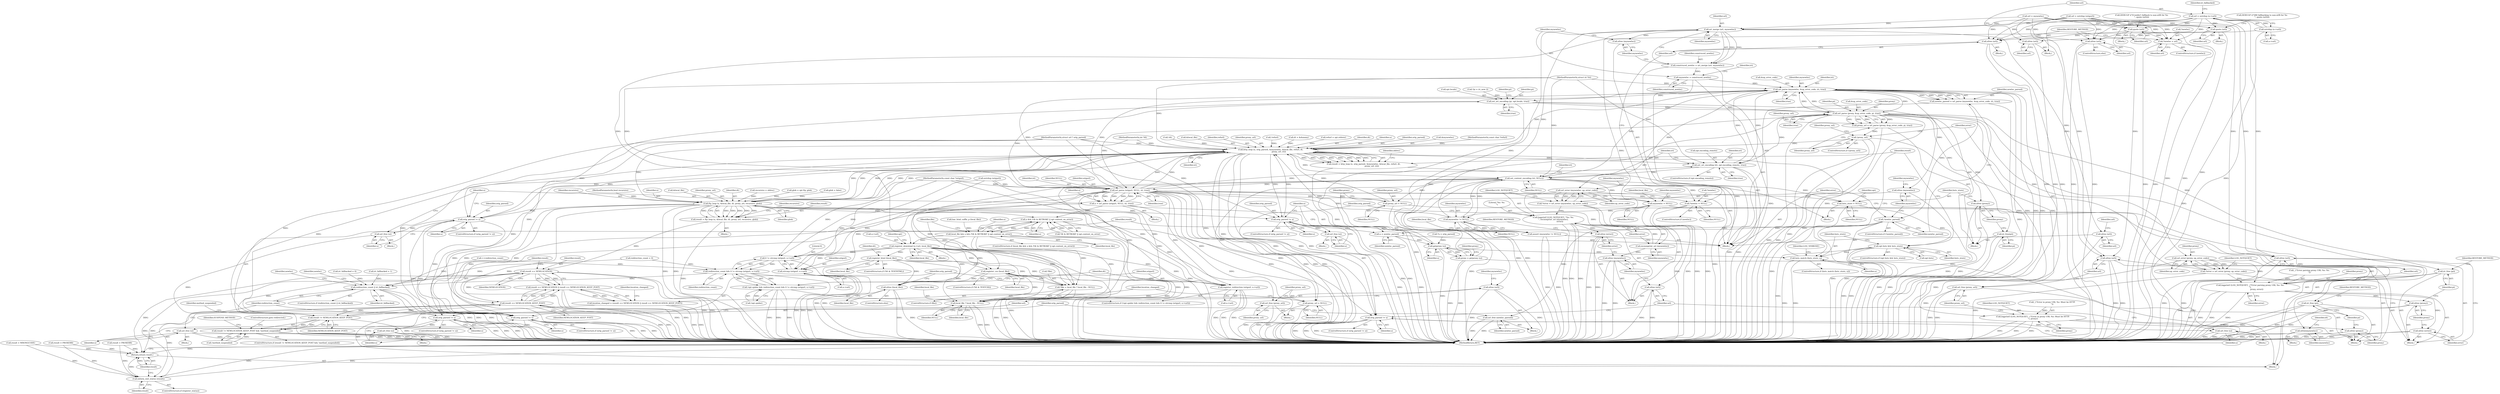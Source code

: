 digraph "1_savannah_e996e322ffd42aaa051602da182d03178d0f13e1_0@API" {
"1000590" [label="(Call,url = xstrdup (u->url))"];
"1000592" [label="(Call,xstrdup (u->url))"];
"1000258" [label="(Call,xfree (url))"];
"1000293" [label="(Call,xfree (url))"];
"1000410" [label="(Call,uri_merge (url, mynewloc))"];
"1000408" [label="(Call,construced_newloc = uri_merge (url, mynewloc))"];
"1000415" [label="(Call,mynewloc = construced_newloc)"];
"1000444" [label="(Call,url_parse (mynewloc, &up_error_code, iri, true))"];
"1000223" [label="(Call,set_uri_encoding (pi, opt.locale, true))"];
"1000236" [label="(Call,url_parse (proxy, &up_error_code, pi, true))"];
"1000234" [label="(Call,proxy_url = url_parse (proxy, &up_error_code, pi, true))"];
"1000243" [label="(Call,!proxy_url)"];
"1000291" [label="(Call,url_free (proxy_url))"];
"1000330" [label="(Call,http_loop (u, orig_parsed, &mynewloc, &local_file, refurl, dt,\n                          proxy_url, iri))"];
"1000328" [label="(Call,result = http_loop (u, orig_parsed, &mynewloc, &local_file, refurl, dt,\n                          proxy_url, iri))"];
"1000361" [label="(Call,ftp_loop (u, &local_file, dt, proxy_url, recursive, glob))"];
"1000359" [label="(Call,result = ftp_loop (u, &local_file, dt, proxy_url, recursive, glob))"];
"1000391" [label="(Call,result == NEWLOCATION)"];
"1000390" [label="(Call,result == NEWLOCATION || result == NEWLOCATION_KEEP_POST)"];
"1000388" [label="(Call,location_changed = (result == NEWLOCATION || result == NEWLOCATION_KEEP_POST))"];
"1000394" [label="(Call,result == NEWLOCATION_KEEP_POST)"];
"1000539" [label="(Call,result != NEWLOCATION_KEEP_POST)"];
"1000538" [label="(Call,result != NEWLOCATION_KEEP_POST && !method_suspended)"];
"1000706" [label="(Call,inform_exit_status (result))"];
"1000708" [label="(Return,return result;)"];
"1000383" [label="(Call,url_free (proxy_url))"];
"1000467" [label="(Call,orig_parsed != u)"];
"1000471" [label="(Call,url_free (u))"];
"1000507" [label="(Call,orig_parsed != u)"];
"1000511" [label="(Call,url_free (u))"];
"1000528" [label="(Call,orig_parsed != u)"];
"1000532" [label="(Call,url_free (u))"];
"1000567" [label="(Call,orig_parsed != u)"];
"1000571" [label="(Call,url_free (u))"];
"1000672" [label="(Call,orig_parsed != u)"];
"1000676" [label="(Call,url_free (u))"];
"1000609" [label="(Call,u && (*dt & RETROKF || opt.content_on_error))"];
"1000607" [label="(Call,local_file && u && (*dt & RETROKF || opt.content_on_error))"];
"1000620" [label="(Call,register_download (u->url, local_file))"];
"1000633" [label="(Call,0 != strcmp (origurl, u->url))"];
"1000631" [label="(Call,redirection_count && 0 != strcmp (origurl, u->url))"];
"1000626" [label="(Call,!opt.spider && redirection_count && 0 != strcmp (origurl, u->url))"];
"1000679" [label="(Call,redirection_count || iri_fallbacked)"];
"1000635" [label="(Call,strcmp (origurl, u->url))"];
"1000640" [label="(Call,register_redirection (origurl, u->url))"];
"1000650" [label="(Call,register_html (local_file))"];
"1000657" [label="(Call,register_css (local_file))"];
"1000661" [label="(Call,*file = local_file ? local_file : NULL)"];
"1000664" [label="(Call,local_file ? local_file : NULL)"];
"1000669" [label="(Call,xfree (local_file))"];
"1000429" [label="(Call,set_uri_encoding (iri, opt.encoding_remote, true))"];
"1000435" [label="(Call,set_content_encoding (iri, NULL))"];
"1000204" [label="(Call,mynewloc = NULL)"];
"1000403" [label="(Call,mynewloc != NULL)"];
"1000402" [label="(Call,assert (mynewloc != NULL))"];
"1000548" [label="(Call,xfree(mynewloc))"];
"1000209" [label="(Call,proxy_url = NULL)"];
"1000311" [label="(Call,hsts_store = NULL)"];
"1000315" [label="(Call,opt.hsts && hsts_store)"];
"1000322" [label="(Call,hsts_match (hsts_store, u))"];
"1000385" [label="(Call,proxy_url = NULL)"];
"1000575" [label="(Call,url_parse (origurl, NULL, iri, true))"];
"1000573" [label="(Call,u = url_parse (origurl, NULL, iri, true))"];
"1000214" [label="(Call,getproxy (u))"];
"1000212" [label="(Call,proxy = getproxy (u))"];
"1000696" [label="(Call,*newloc = NULL)"];
"1000249" [label="(Call,url_error (proxy, up_error_code))"];
"1000247" [label="(Call,*error = url_error (proxy, up_error_code))"];
"1000252" [label="(Call,logprintf (LOG_NOTQUIET, _(\"Error parsing proxy URL %s: %s.\n\"),\n                     proxy, error))"];
"1000260" [label="(Call,xfree (error))"];
"1000262" [label="(Call,xfree (proxy))"];
"1000264" [label="(Call,iri_free (pi))"];
"1000286" [label="(Call,logprintf (LOG_NOTQUIET, _(\"Error in proxy URL %s: Must be HTTP.\n\"), proxy))"];
"1000295" [label="(Call,xfree (proxy))"];
"1000297" [label="(Call,iri_free (pi))"];
"1000304" [label="(Call,iri_free(pi))"];
"1000306" [label="(Call,xfree (proxy))"];
"1000442" [label="(Call,newloc_parsed = url_parse (mynewloc, &up_error_code, iri, true))"];
"1000451" [label="(Call,!newloc_parsed)"];
"1000504" [label="(Call,url_free (newloc_parsed))"];
"1000534" [label="(Call,u = newloc_parsed)"];
"1000457" [label="(Call,url_error (mynewloc, up_error_code))"];
"1000455" [label="(Call,*error = url_error (mynewloc, up_error_code))"];
"1000460" [label="(Call,logprintf (LOG_NOTQUIET, \"%s: %s.\n\", escnonprint_uri (mynewloc),\n                     error))"];
"1000477" [label="(Call,xfree (error))"];
"1000463" [label="(Call,escnonprint_uri (mynewloc))"];
"1000475" [label="(Call,xfree (mynewloc))"];
"1000481" [label="(Call,xfree (mynewloc))"];
"1000413" [label="(Call,xfree (mynewloc))"];
"1000473" [label="(Call,xfree (url))"];
"1000513" [label="(Call,xfree (url))"];
"1000522" [label="(Call,xfree (url))"];
"1000586" [label="(Call,quote (url))"];
"1000588" [label="(Call,xfree (url))"];
"1000604" [label="(Call,quote (url))"];
"1000685" [label="(Call,*newloc = url)"];
"1000690" [label="(Call,xfree (url))"];
"1000700" [label="(Call,xfree (url))"];
"1000465" [label="(Identifier,error)"];
"1000124" [label="(Block,)"];
"1000629" [label="(Identifier,opt)"];
"1000359" [label="(Call,result = ftp_loop (u, &local_file, dt, proxy_url, recursive, glob))"];
"1000443" [label="(Identifier,newloc_parsed)"];
"1000597" [label="(Identifier,iri_fallbacked)"];
"1000367" [label="(Identifier,recursive)"];
"1000458" [label="(Identifier,mynewloc)"];
"1000166" [label="(Call,!dt)"];
"1000386" [label="(Identifier,proxy_url)"];
"1000335" [label="(Call,&local_file)"];
"1000604" [label="(Call,quote (url))"];
"1000442" [label="(Call,newloc_parsed = url_parse (mynewloc, &up_error_code, iri, true))"];
"1000510" [label="(Block,)"];
"1000690" [label="(Call,xfree (url))"];
"1000472" [label="(Identifier,u)"];
"1000548" [label="(Call,xfree(mynewloc))"];
"1000405" [label="(Identifier,NULL)"];
"1000456" [label="(Identifier,error)"];
"1000691" [label="(Identifier,url)"];
"1000470" [label="(Block,)"];
"1000664" [label="(Call,local_file ? local_file : NULL)"];
"1000683" [label="(ControlStructure,if (newloc))"];
"1000339" [label="(Identifier,proxy_url)"];
"1000460" [label="(Call,logprintf (LOG_NOTQUIET, \"%s: %s.\n\", escnonprint_uri (mynewloc),\n                     error))"];
"1000361" [label="(Call,ftp_loop (u, &local_file, dt, proxy_url, recursive, glob))"];
"1000299" [label="(Identifier,RESTORE_METHOD)"];
"1000592" [label="(Call,xstrdup (u->url))"];
"1000253" [label="(Identifier,LOG_NOTQUIET)"];
"1000115" [label="(MethodParameterIn,struct url * orig_parsed)"];
"1000625" [label="(ControlStructure,if (!opt.spider && redirection_count && 0 != strcmp (origurl, u->url)))"];
"1000429" [label="(Call,set_uri_encoding (iri, opt.encoding_remote, true))"];
"1000699" [label="(Identifier,NULL)"];
"1000259" [label="(Identifier,url)"];
"1000577" [label="(Identifier,NULL)"];
"1000387" [label="(Identifier,NULL)"];
"1000306" [label="(Call,xfree (proxy))"];
"1000326" [label="(Identifier,LOG_VERBOSE)"];
"1000242" [label="(ControlStructure,if (!proxy_url))"];
"1000228" [label="(Identifier,true)"];
"1000635" [label="(Call,strcmp (origurl, u->url))"];
"1000412" [label="(Identifier,mynewloc)"];
"1000396" [label="(Identifier,NEWLOCATION_KEEP_POST)"];
"1000549" [label="(Identifier,mynewloc)"];
"1000459" [label="(Identifier,up_error_code)"];
"1000532" [label="(Call,url_free (u))"];
"1000455" [label="(Call,*error = url_error (mynewloc, up_error_code))"];
"1000636" [label="(Identifier,origurl)"];
"1000709" [label="(Identifier,result)"];
"1000627" [label="(Call,!opt.spider)"];
"1000435" [label="(Call,set_content_encoding (iri, NULL))"];
"1000695" [label="(Identifier,newloc)"];
"1000315" [label="(Call,opt.hsts && hsts_store)"];
"1000344" [label="(Identifier,oldrec)"];
"1000266" [label="(Identifier,RESTORE_METHOD)"];
"1000234" [label="(Call,proxy_url = url_parse (proxy, &up_error_code, pi, true))"];
"1000531" [label="(Block,)"];
"1000666" [label="(Identifier,local_file)"];
"1000407" [label="(Identifier,local_file)"];
"1000121" [label="(MethodParameterIn,bool recursive)"];
"1000607" [label="(Call,local_file && u && (*dt & RETROKF || opt.content_on_error))"];
"1000538" [label="(Call,result != NEWLOCATION_KEEP_POST && !method_suspended)"];
"1000293" [label="(Call,xfree (url))"];
"1000467" [label="(Call,orig_parsed != u)"];
"1000394" [label="(Call,result == NEWLOCATION_KEEP_POST)"];
"1000193" [label="(Call,!refurl)"];
"1000471" [label="(Call,url_free (u))"];
"1000414" [label="(Identifier,mynewloc)"];
"1000696" [label="(Call,*newloc = NULL)"];
"1000321" [label="(ControlStructure,if (hsts_match (hsts_store, u)))"];
"1000469" [label="(Identifier,u)"];
"1000218" [label="(Block,)"];
"1000210" [label="(Identifier,proxy_url)"];
"1000648" [label="(Identifier,dt)"];
"1000622" [label="(Identifier,u)"];
"1000686" [label="(Call,*newloc)"];
"1000707" [label="(Identifier,result)"];
"1000311" [label="(Call,hsts_store = NULL)"];
"1000205" [label="(Identifier,mynewloc)"];
"1000236" [label="(Call,url_parse (proxy, &up_error_code, pi, true))"];
"1000674" [label="(Identifier,u)"];
"1000528" [label="(Call,orig_parsed != u)"];
"1000425" [label="(ControlStructure,if (opt.encoding_remote))"];
"1000206" [label="(Identifier,NULL)"];
"1000243" [label="(Call,!proxy_url)"];
"1000702" [label="(Identifier,RESTORE_METHOD)"];
"1000317" [label="(Identifier,opt)"];
"1000462" [label="(Literal,\"%s: %s.\n\")"];
"1000136" [label="(Call,*u = orig_parsed)"];
"1000533" [label="(Identifier,u)"];
"1000224" [label="(Identifier,pi)"];
"1000576" [label="(Identifier,origurl)"];
"1000275" [label="(Identifier,proxy_url)"];
"1000491" [label="(Call,++redirection_count)"];
"1000523" [label="(Identifier,url)"];
"1000651" [label="(Identifier,local_file)"];
"1000420" [label="(Identifier,iri)"];
"1000463" [label="(Call,escnonprint_uri (mynewloc))"];
"1000642" [label="(Call,u->url)"];
"1000484" [label="(Identifier,mynewloc)"];
"1000257" [label="(Identifier,error)"];
"1000567" [label="(Call,orig_parsed != u)"];
"1000250" [label="(Identifier,proxy)"];
"1000129" [label="(Call,iri_fallbacked = 0)"];
"1000704" [label="(ControlStructure,if (register_status))"];
"1000473" [label="(Call,xfree (url))"];
"1000624" [label="(Identifier,local_file)"];
"1000362" [label="(Identifier,u)"];
"1000434" [label="(Identifier,true)"];
"1000404" [label="(Identifier,mynewloc)"];
"1000322" [label="(Call,hsts_match (hsts_store, u))"];
"1000570" [label="(Block,)"];
"1000116" [label="(MethodParameterIn,const char *origurl)"];
"1000258" [label="(Call,xfree (url))"];
"1000330" [label="(Call,http_loop (u, orig_parsed, &mynewloc, &local_file, refurl, dt,\n                          proxy_url, iri))"];
"1000496" [label="(Block,)"];
"1000541" [label="(Identifier,NEWLOCATION_KEEP_POST)"];
"1000542" [label="(Call,!method_suspended)"];
"1000261" [label="(Identifier,error)"];
"1000120" [label="(MethodParameterIn,int *dt)"];
"1000537" [label="(ControlStructure,if (result != NEWLOCATION_KEEP_POST && !method_suspended))"];
"1000415" [label="(Call,mynewloc = construced_newloc)"];
"1000588" [label="(Call,xfree (url))"];
"1000384" [label="(Identifier,proxy_url)"];
"1000235" [label="(Identifier,proxy_url)"];
"1000530" [label="(Identifier,u)"];
"1000543" [label="(Identifier,method_suspended)"];
"1000448" [label="(Identifier,iri)"];
"1000444" [label="(Call,url_parse (mynewloc, &up_error_code, iri, true))"];
"1000634" [label="(Literal,0)"];
"1000451" [label="(Call,!newloc_parsed)"];
"1000655" [label="(Identifier,dt)"];
"1000169" [label="(Call,dt = &dummy)"];
"1000440" [label="(Identifier,iri)"];
"1000254" [label="(Call,_(\"Error parsing proxy URL %s: %s.\n\"))"];
"1000535" [label="(Identifier,u)"];
"1000291" [label="(Call,url_free (proxy_url))"];
"1000641" [label="(Identifier,origurl)"];
"1000195" [label="(Call,refurl = opt.referer)"];
"1000383" [label="(Call,url_free (proxy_url))"];
"1000569" [label="(Identifier,u)"];
"1000211" [label="(Identifier,NULL)"];
"1000587" [label="(Identifier,url)"];
"1000468" [label="(Identifier,orig_parsed)"];
"1000363" [label="(Call,&local_file)"];
"1000658" [label="(Identifier,local_file)"];
"1000146" [label="(Call,redirection_count = 0)"];
"1000516" [label="(Identifier,mynewloc)"];
"1000667" [label="(Identifier,NULL)"];
"1000223" [label="(Call,set_uri_encoding (pi, opt.locale, true))"];
"1000665" [label="(Identifier,local_file)"];
"1000591" [label="(Identifier,url)"];
"1000512" [label="(Identifier,u)"];
"1000338" [label="(Identifier,dt)"];
"1000464" [label="(Identifier,mynewloc)"];
"1000575" [label="(Call,url_parse (origurl, NULL, iri, true))"];
"1000477" [label="(Call,xfree (error))"];
"1000589" [label="(Identifier,url)"];
"1000584" [label="(Block,)"];
"1000389" [label="(Identifier,location_changed)"];
"1000608" [label="(Identifier,local_file)"];
"1000581" [label="(Identifier,u)"];
"1000390" [label="(Call,result == NEWLOCATION || result == NEWLOCATION_KEEP_POST)"];
"1000296" [label="(Identifier,proxy)"];
"1000508" [label="(Identifier,orig_parsed)"];
"1000251" [label="(Identifier,up_error_code)"];
"1000256" [label="(Identifier,proxy)"];
"1000408" [label="(Call,construced_newloc = uri_merge (url, mynewloc))"];
"1000178" [label="(Call,xstrdup (origurl))"];
"1000402" [label="(Call,assert (mynewloc != NULL))"];
"1000566" [label="(ControlStructure,if (orig_parsed != u))"];
"1000249" [label="(Call,url_error (proxy, up_error_code))"];
"1000466" [label="(ControlStructure,if (orig_parsed != u))"];
"1000413" [label="(Call,xfree (mynewloc))"];
"1000215" [label="(Identifier,u)"];
"1000331" [label="(Identifier,u)"];
"1000340" [label="(Identifier,iri)"];
"1000631" [label="(Call,redirection_count && 0 != strcmp (origurl, u->url))"];
"1000504" [label="(Call,url_free (newloc_parsed))"];
"1000398" [label="(Identifier,location_changed)"];
"1000307" [label="(Identifier,proxy)"];
"1000481" [label="(Call,xfree (mynewloc))"];
"1000637" [label="(Call,u->url)"];
"1000697" [label="(Call,*newloc)"];
"1000403" [label="(Call,mynewloc != NULL)"];
"1000527" [label="(ControlStructure,if (orig_parsed != u))"];
"1000241" [label="(Identifier,true)"];
"1000388" [label="(Call,location_changed = (result == NEWLOCATION || result == NEWLOCATION_KEEP_POST))"];
"1000660" [label="(Identifier,file)"];
"1000668" [label="(ControlStructure,else)"];
"1000645" [label="(ControlStructure,if (*dt & TEXTHTML))"];
"1000544" [label="(Identifier,SUSPEND_METHOD)"];
"1000507" [label="(Call,orig_parsed != u)"];
"1000573" [label="(Call,u = url_parse (origurl, NULL, iri, true))"];
"1000536" [label="(Identifier,newloc_parsed)"];
"1000547" [label="(Block,)"];
"1000332" [label="(Identifier,orig_parsed)"];
"1000260" [label="(Call,xfree (error))"];
"1000225" [label="(Call,opt.locale)"];
"1000700" [label="(Call,xfree (url))"];
"1000679" [label="(Call,redirection_count || iri_fallbacked)"];
"1000596" [label="(Call,iri_fallbacked = 1)"];
"1000678" [label="(ControlStructure,if (redirection_count || iri_fallbacked))"];
"1000366" [label="(Identifier,proxy_url)"];
"1000329" [label="(Identifier,result)"];
"1000324" [label="(Identifier,u)"];
"1000568" [label="(Identifier,orig_parsed)"];
"1000632" [label="(Identifier,redirection_count)"];
"1000333" [label="(Call,&mynewloc)"];
"1000119" [label="(MethodParameterIn,const char *refurl)"];
"1000659" [label="(ControlStructure,if (file))"];
"1000672" [label="(Call,orig_parsed != u)"];
"1000382" [label="(Block,)"];
"1000437" [label="(Identifier,NULL)"];
"1000511" [label="(Call,url_free (u))"];
"1000393" [label="(Identifier,NEWLOCATION)"];
"1000474" [label="(Identifier,url)"];
"1000263" [label="(Identifier,proxy)"];
"1000285" [label="(Block,)"];
"1000476" [label="(Identifier,mynewloc)"];
"1000411" [label="(Identifier,url)"];
"1000525" [label="(Identifier,url)"];
"1000583" [label="(Call,DEBUGP ((\"[IRI fallbacking to non-utf8 for %s\n\", quote (url))))"];
"1000240" [label="(Identifier,pi)"];
"1000606" [label="(ControlStructure,if (local_file && u && (*dt & RETROKF || opt.content_on_error)))"];
"1000475" [label="(Call,xfree (mynewloc))"];
"1000176" [label="(Call,url = xstrdup (origurl))"];
"1000478" [label="(Identifier,error)"];
"1000431" [label="(Call,opt.encoding_remote)"];
"1000290" [label="(Identifier,proxy)"];
"1000650" [label="(Call,register_html (local_file))"];
"1000518" [label="(Call,result = WRONGCODE)"];
"1000479" [label="(Identifier,RESTORE_METHOD)"];
"1000238" [label="(Call,&up_error_code)"];
"1000661" [label="(Call,*file = local_file ? local_file : NULL)"];
"1000304" [label="(Call,iri_free(pi))"];
"1000545" [label="(ControlStructure,goto redirected;)"];
"1000365" [label="(Identifier,dt)"];
"1000122" [label="(MethodParameterIn,struct iri *iri)"];
"1000602" [label="(Block,)"];
"1000684" [label="(Identifier,newloc)"];
"1000294" [label="(Identifier,url)"];
"1000288" [label="(Call,_(\"Error in proxy URL %s: Must be HTTP.\n\"))"];
"1000529" [label="(Identifier,orig_parsed)"];
"1000610" [label="(Identifier,u)"];
"1000220" [label="(Call,*pi = iri_new ())"];
"1000313" [label="(Identifier,NULL)"];
"1000368" [label="(Identifier,glob)"];
"1000640" [label="(Call,register_redirection (origurl, u->url))"];
"1000453" [label="(Block,)"];
"1000214" [label="(Call,getproxy (u))"];
"1000328" [label="(Call,result = http_loop (u, orig_parsed, &mynewloc, &local_file, refurl, dt,\n                          proxy_url, iri))"];
"1000621" [label="(Call,u->url)"];
"1000593" [label="(Call,u->url)"];
"1000430" [label="(Identifier,iri)"];
"1000701" [label="(Identifier,url)"];
"1000360" [label="(Identifier,result)"];
"1000673" [label="(Identifier,orig_parsed)"];
"1000652" [label="(ControlStructure,if (*dt & TEXTCSS))"];
"1000657" [label="(Call,register_css (local_file))"];
"1000204" [label="(Call,mynewloc = NULL)"];
"1000385" [label="(Call,proxy_url = NULL)"];
"1000694" [label="(ControlStructure,if (newloc))"];
"1000252" [label="(Call,logprintf (LOG_NOTQUIET, _(\"Error parsing proxy URL %s: %s.\n\"),\n                     proxy, error))"];
"1000706" [label="(Call,inform_exit_status (result))"];
"1000416" [label="(Identifier,mynewloc)"];
"1000685" [label="(Call,*newloc = url)"];
"1000264" [label="(Call,iri_free (pi))"];
"1000693" [label="(Block,)"];
"1000399" [label="(Block,)"];
"1000417" [label="(Identifier,construced_newloc)"];
"1000369" [label="(Call,recursive = oldrec)"];
"1000609" [label="(Call,u && (*dt & RETROKF || opt.content_on_error))"];
"1000689" [label="(ControlStructure,else)"];
"1000710" [label="(MethodReturn,RET)"];
"1000213" [label="(Identifier,proxy)"];
"1000675" [label="(Block,)"];
"1000676" [label="(Call,url_free (u))"];
"1000298" [label="(Identifier,pi)"];
"1000297" [label="(Call,iri_free (pi))"];
"1000312" [label="(Identifier,hsts_store)"];
"1000450" [label="(ControlStructure,if (!newloc_parsed))"];
"1000506" [label="(ControlStructure,if (orig_parsed != u))"];
"1000316" [label="(Call,opt.hsts)"];
"1000662" [label="(Call,*file)"];
"1000209" [label="(Call,proxy_url = NULL)"];
"1000560" [label="(Block,)"];
"1000681" [label="(Identifier,iri_fallbacked)"];
"1000669" [label="(Call,xfree (local_file))"];
"1000265" [label="(Identifier,pi)"];
"1000671" [label="(ControlStructure,if (orig_parsed != u))"];
"1000524" [label="(Call,url = mynewloc)"];
"1000286" [label="(Call,logprintf (LOG_NOTQUIET, _(\"Error in proxy URL %s: Must be HTTP.\n\"), proxy))"];
"1000513" [label="(Call,xfree (url))"];
"1000212" [label="(Call,proxy = getproxy (u))"];
"1000677" [label="(Identifier,u)"];
"1000505" [label="(Identifier,newloc_parsed)"];
"1000217" [label="(Identifier,proxy)"];
"1000392" [label="(Identifier,result)"];
"1000341" [label="(Block,)"];
"1000410" [label="(Call,uri_merge (url, mynewloc))"];
"1000571" [label="(Call,url_free (u))"];
"1000555" [label="(Identifier,dt)"];
"1000579" [label="(Identifier,true)"];
"1000323" [label="(Identifier,hsts_store)"];
"1000245" [label="(Block,)"];
"1000446" [label="(Call,&up_error_code)"];
"1000300" [label="(Call,result = PROXERR)"];
"1000287" [label="(Identifier,LOG_NOTQUIET)"];
"1000305" [label="(Identifier,pi)"];
"1000586" [label="(Call,quote (url))"];
"1000582" [label="(Block,)"];
"1000540" [label="(Identifier,result)"];
"1000267" [label="(Call,result = PROXERR)"];
"1000452" [label="(Identifier,newloc_parsed)"];
"1000409" [label="(Identifier,construced_newloc)"];
"1000461" [label="(Identifier,LOG_NOTQUIET)"];
"1000626" [label="(Call,!opt.spider && redirection_count && 0 != strcmp (origurl, u->url))"];
"1000309" [label="(Block,)"];
"1000314" [label="(ControlStructure,if (opt.hsts && hsts_store))"];
"1000337" [label="(Identifier,refurl)"];
"1000534" [label="(Call,u = newloc_parsed)"];
"1000292" [label="(Identifier,proxy_url)"];
"1000620" [label="(Call,register_download (u->url, local_file))"];
"1000248" [label="(Identifier,error)"];
"1000374" [label="(Call,has_html_suffix_p (local_file))"];
"1000244" [label="(Identifier,proxy_url)"];
"1000619" [label="(Block,)"];
"1000522" [label="(Call,xfree (url))"];
"1000539" [label="(Call,result != NEWLOCATION_KEEP_POST)"];
"1000445" [label="(Identifier,mynewloc)"];
"1000633" [label="(Call,0 != strcmp (origurl, u->url))"];
"1000574" [label="(Identifier,u)"];
"1000572" [label="(Identifier,u)"];
"1000449" [label="(Identifier,true)"];
"1000590" [label="(Call,url = xstrdup (u->url))"];
"1000391" [label="(Call,result == NEWLOCATION)"];
"1000347" [label="(Call,glob = opt.ftp_glob)"];
"1000262" [label="(Call,xfree (proxy))"];
"1000605" [label="(Identifier,url)"];
"1000670" [label="(Identifier,local_file)"];
"1000436" [label="(Identifier,iri)"];
"1000509" [label="(Identifier,u)"];
"1000295" [label="(Call,xfree (proxy))"];
"1000247" [label="(Call,*error = url_error (proxy, up_error_code))"];
"1000708" [label="(Return,return result;)"];
"1000514" [label="(Identifier,url)"];
"1000578" [label="(Identifier,iri)"];
"1000395" [label="(Identifier,result)"];
"1000457" [label="(Call,url_error (mynewloc, up_error_code))"];
"1000601" [label="(Call,DEBUGP ((\"[Couldn't fallback to non-utf8 for %s\n\", quote (url))))"];
"1000680" [label="(Identifier,redirection_count)"];
"1000611" [label="(Call,*dt & RETROKF || opt.content_on_error)"];
"1000370" [label="(Identifier,recursive)"];
"1000356" [label="(Call,glob = false)"];
"1000231" [label="(Identifier,pi)"];
"1000237" [label="(Identifier,proxy)"];
"1000319" [label="(Identifier,hsts_store)"];
"1000482" [label="(Identifier,mynewloc)"];
"1000208" [label="(Identifier,local_file)"];
"1000688" [label="(Identifier,url)"];
"1000590" -> "1000582"  [label="AST: "];
"1000590" -> "1000592"  [label="CFG: "];
"1000591" -> "1000590"  [label="AST: "];
"1000592" -> "1000590"  [label="AST: "];
"1000597" -> "1000590"  [label="CFG: "];
"1000590" -> "1000710"  [label="DDG: "];
"1000590" -> "1000258"  [label="DDG: "];
"1000590" -> "1000293"  [label="DDG: "];
"1000590" -> "1000410"  [label="DDG: "];
"1000590" -> "1000586"  [label="DDG: "];
"1000592" -> "1000590"  [label="DDG: "];
"1000590" -> "1000604"  [label="DDG: "];
"1000590" -> "1000685"  [label="DDG: "];
"1000590" -> "1000690"  [label="DDG: "];
"1000590" -> "1000700"  [label="DDG: "];
"1000592" -> "1000593"  [label="CFG: "];
"1000593" -> "1000592"  [label="AST: "];
"1000592" -> "1000710"  [label="DDG: "];
"1000592" -> "1000620"  [label="DDG: "];
"1000258" -> "1000245"  [label="AST: "];
"1000258" -> "1000259"  [label="CFG: "];
"1000259" -> "1000258"  [label="AST: "];
"1000261" -> "1000258"  [label="CFG: "];
"1000258" -> "1000710"  [label="DDG: "];
"1000258" -> "1000710"  [label="DDG: "];
"1000524" -> "1000258"  [label="DDG: "];
"1000176" -> "1000258"  [label="DDG: "];
"1000293" -> "1000285"  [label="AST: "];
"1000293" -> "1000294"  [label="CFG: "];
"1000294" -> "1000293"  [label="AST: "];
"1000296" -> "1000293"  [label="CFG: "];
"1000293" -> "1000710"  [label="DDG: "];
"1000293" -> "1000710"  [label="DDG: "];
"1000524" -> "1000293"  [label="DDG: "];
"1000176" -> "1000293"  [label="DDG: "];
"1000410" -> "1000408"  [label="AST: "];
"1000410" -> "1000412"  [label="CFG: "];
"1000411" -> "1000410"  [label="AST: "];
"1000412" -> "1000410"  [label="AST: "];
"1000408" -> "1000410"  [label="CFG: "];
"1000410" -> "1000408"  [label="DDG: "];
"1000410" -> "1000408"  [label="DDG: "];
"1000524" -> "1000410"  [label="DDG: "];
"1000176" -> "1000410"  [label="DDG: "];
"1000403" -> "1000410"  [label="DDG: "];
"1000410" -> "1000413"  [label="DDG: "];
"1000410" -> "1000473"  [label="DDG: "];
"1000410" -> "1000513"  [label="DDG: "];
"1000410" -> "1000522"  [label="DDG: "];
"1000408" -> "1000399"  [label="AST: "];
"1000409" -> "1000408"  [label="AST: "];
"1000414" -> "1000408"  [label="CFG: "];
"1000408" -> "1000710"  [label="DDG: "];
"1000408" -> "1000415"  [label="DDG: "];
"1000415" -> "1000399"  [label="AST: "];
"1000415" -> "1000417"  [label="CFG: "];
"1000416" -> "1000415"  [label="AST: "];
"1000417" -> "1000415"  [label="AST: "];
"1000420" -> "1000415"  [label="CFG: "];
"1000415" -> "1000710"  [label="DDG: "];
"1000415" -> "1000444"  [label="DDG: "];
"1000444" -> "1000442"  [label="AST: "];
"1000444" -> "1000449"  [label="CFG: "];
"1000445" -> "1000444"  [label="AST: "];
"1000446" -> "1000444"  [label="AST: "];
"1000448" -> "1000444"  [label="AST: "];
"1000449" -> "1000444"  [label="AST: "];
"1000442" -> "1000444"  [label="CFG: "];
"1000444" -> "1000710"  [label="DDG: "];
"1000444" -> "1000710"  [label="DDG: "];
"1000444" -> "1000710"  [label="DDG: "];
"1000444" -> "1000223"  [label="DDG: "];
"1000444" -> "1000236"  [label="DDG: "];
"1000444" -> "1000330"  [label="DDG: "];
"1000444" -> "1000429"  [label="DDG: "];
"1000444" -> "1000442"  [label="DDG: "];
"1000444" -> "1000442"  [label="DDG: "];
"1000444" -> "1000442"  [label="DDG: "];
"1000444" -> "1000442"  [label="DDG: "];
"1000236" -> "1000444"  [label="DDG: "];
"1000236" -> "1000444"  [label="DDG: "];
"1000435" -> "1000444"  [label="DDG: "];
"1000122" -> "1000444"  [label="DDG: "];
"1000575" -> "1000444"  [label="DDG: "];
"1000429" -> "1000444"  [label="DDG: "];
"1000444" -> "1000457"  [label="DDG: "];
"1000444" -> "1000481"  [label="DDG: "];
"1000444" -> "1000575"  [label="DDG: "];
"1000223" -> "1000218"  [label="AST: "];
"1000223" -> "1000228"  [label="CFG: "];
"1000224" -> "1000223"  [label="AST: "];
"1000225" -> "1000223"  [label="AST: "];
"1000228" -> "1000223"  [label="AST: "];
"1000231" -> "1000223"  [label="CFG: "];
"1000223" -> "1000710"  [label="DDG: "];
"1000223" -> "1000710"  [label="DDG: "];
"1000220" -> "1000223"  [label="DDG: "];
"1000575" -> "1000223"  [label="DDG: "];
"1000223" -> "1000236"  [label="DDG: "];
"1000223" -> "1000236"  [label="DDG: "];
"1000236" -> "1000234"  [label="AST: "];
"1000236" -> "1000241"  [label="CFG: "];
"1000237" -> "1000236"  [label="AST: "];
"1000238" -> "1000236"  [label="AST: "];
"1000240" -> "1000236"  [label="AST: "];
"1000241" -> "1000236"  [label="AST: "];
"1000234" -> "1000236"  [label="CFG: "];
"1000236" -> "1000710"  [label="DDG: "];
"1000236" -> "1000710"  [label="DDG: "];
"1000236" -> "1000234"  [label="DDG: "];
"1000236" -> "1000234"  [label="DDG: "];
"1000236" -> "1000234"  [label="DDG: "];
"1000236" -> "1000234"  [label="DDG: "];
"1000212" -> "1000236"  [label="DDG: "];
"1000236" -> "1000249"  [label="DDG: "];
"1000236" -> "1000264"  [label="DDG: "];
"1000236" -> "1000286"  [label="DDG: "];
"1000236" -> "1000297"  [label="DDG: "];
"1000236" -> "1000304"  [label="DDG: "];
"1000236" -> "1000306"  [label="DDG: "];
"1000236" -> "1000429"  [label="DDG: "];
"1000236" -> "1000575"  [label="DDG: "];
"1000234" -> "1000218"  [label="AST: "];
"1000235" -> "1000234"  [label="AST: "];
"1000244" -> "1000234"  [label="CFG: "];
"1000234" -> "1000710"  [label="DDG: "];
"1000234" -> "1000243"  [label="DDG: "];
"1000243" -> "1000242"  [label="AST: "];
"1000243" -> "1000244"  [label="CFG: "];
"1000244" -> "1000243"  [label="AST: "];
"1000248" -> "1000243"  [label="CFG: "];
"1000275" -> "1000243"  [label="CFG: "];
"1000243" -> "1000710"  [label="DDG: "];
"1000243" -> "1000710"  [label="DDG: "];
"1000243" -> "1000291"  [label="DDG: "];
"1000243" -> "1000330"  [label="DDG: "];
"1000291" -> "1000285"  [label="AST: "];
"1000291" -> "1000292"  [label="CFG: "];
"1000292" -> "1000291"  [label="AST: "];
"1000294" -> "1000291"  [label="CFG: "];
"1000291" -> "1000710"  [label="DDG: "];
"1000291" -> "1000710"  [label="DDG: "];
"1000330" -> "1000328"  [label="AST: "];
"1000330" -> "1000340"  [label="CFG: "];
"1000331" -> "1000330"  [label="AST: "];
"1000332" -> "1000330"  [label="AST: "];
"1000333" -> "1000330"  [label="AST: "];
"1000335" -> "1000330"  [label="AST: "];
"1000337" -> "1000330"  [label="AST: "];
"1000338" -> "1000330"  [label="AST: "];
"1000339" -> "1000330"  [label="AST: "];
"1000340" -> "1000330"  [label="AST: "];
"1000328" -> "1000330"  [label="CFG: "];
"1000330" -> "1000710"  [label="DDG: "];
"1000330" -> "1000710"  [label="DDG: "];
"1000330" -> "1000710"  [label="DDG: "];
"1000330" -> "1000328"  [label="DDG: "];
"1000330" -> "1000328"  [label="DDG: "];
"1000330" -> "1000328"  [label="DDG: "];
"1000330" -> "1000328"  [label="DDG: "];
"1000330" -> "1000328"  [label="DDG: "];
"1000330" -> "1000328"  [label="DDG: "];
"1000330" -> "1000328"  [label="DDG: "];
"1000330" -> "1000328"  [label="DDG: "];
"1000322" -> "1000330"  [label="DDG: "];
"1000214" -> "1000330"  [label="DDG: "];
"1000567" -> "1000330"  [label="DDG: "];
"1000528" -> "1000330"  [label="DDG: "];
"1000115" -> "1000330"  [label="DDG: "];
"1000361" -> "1000330"  [label="DDG: "];
"1000361" -> "1000330"  [label="DDG: "];
"1000193" -> "1000330"  [label="DDG: "];
"1000195" -> "1000330"  [label="DDG: "];
"1000119" -> "1000330"  [label="DDG: "];
"1000166" -> "1000330"  [label="DDG: "];
"1000169" -> "1000330"  [label="DDG: "];
"1000120" -> "1000330"  [label="DDG: "];
"1000209" -> "1000330"  [label="DDG: "];
"1000575" -> "1000330"  [label="DDG: "];
"1000122" -> "1000330"  [label="DDG: "];
"1000330" -> "1000361"  [label="DDG: "];
"1000330" -> "1000361"  [label="DDG: "];
"1000330" -> "1000361"  [label="DDG: "];
"1000330" -> "1000361"  [label="DDG: "];
"1000330" -> "1000429"  [label="DDG: "];
"1000330" -> "1000435"  [label="DDG: "];
"1000330" -> "1000467"  [label="DDG: "];
"1000330" -> "1000507"  [label="DDG: "];
"1000330" -> "1000528"  [label="DDG: "];
"1000330" -> "1000567"  [label="DDG: "];
"1000330" -> "1000575"  [label="DDG: "];
"1000330" -> "1000672"  [label="DDG: "];
"1000328" -> "1000309"  [label="AST: "];
"1000329" -> "1000328"  [label="AST: "];
"1000344" -> "1000328"  [label="CFG: "];
"1000328" -> "1000710"  [label="DDG: "];
"1000361" -> "1000359"  [label="AST: "];
"1000361" -> "1000368"  [label="CFG: "];
"1000362" -> "1000361"  [label="AST: "];
"1000363" -> "1000361"  [label="AST: "];
"1000365" -> "1000361"  [label="AST: "];
"1000366" -> "1000361"  [label="AST: "];
"1000367" -> "1000361"  [label="AST: "];
"1000368" -> "1000361"  [label="AST: "];
"1000359" -> "1000361"  [label="CFG: "];
"1000361" -> "1000710"  [label="DDG: "];
"1000361" -> "1000710"  [label="DDG: "];
"1000361" -> "1000710"  [label="DDG: "];
"1000361" -> "1000710"  [label="DDG: "];
"1000361" -> "1000359"  [label="DDG: "];
"1000361" -> "1000359"  [label="DDG: "];
"1000361" -> "1000359"  [label="DDG: "];
"1000361" -> "1000359"  [label="DDG: "];
"1000361" -> "1000359"  [label="DDG: "];
"1000361" -> "1000359"  [label="DDG: "];
"1000120" -> "1000361"  [label="DDG: "];
"1000121" -> "1000361"  [label="DDG: "];
"1000369" -> "1000361"  [label="DDG: "];
"1000356" -> "1000361"  [label="DDG: "];
"1000347" -> "1000361"  [label="DDG: "];
"1000361" -> "1000383"  [label="DDG: "];
"1000361" -> "1000467"  [label="DDG: "];
"1000361" -> "1000507"  [label="DDG: "];
"1000361" -> "1000528"  [label="DDG: "];
"1000361" -> "1000567"  [label="DDG: "];
"1000361" -> "1000609"  [label="DDG: "];
"1000361" -> "1000672"  [label="DDG: "];
"1000359" -> "1000341"  [label="AST: "];
"1000360" -> "1000359"  [label="AST: "];
"1000370" -> "1000359"  [label="CFG: "];
"1000359" -> "1000710"  [label="DDG: "];
"1000359" -> "1000391"  [label="DDG: "];
"1000391" -> "1000390"  [label="AST: "];
"1000391" -> "1000393"  [label="CFG: "];
"1000392" -> "1000391"  [label="AST: "];
"1000393" -> "1000391"  [label="AST: "];
"1000395" -> "1000391"  [label="CFG: "];
"1000390" -> "1000391"  [label="CFG: "];
"1000391" -> "1000710"  [label="DDG: "];
"1000391" -> "1000710"  [label="DDG: "];
"1000391" -> "1000390"  [label="DDG: "];
"1000391" -> "1000390"  [label="DDG: "];
"1000391" -> "1000394"  [label="DDG: "];
"1000391" -> "1000539"  [label="DDG: "];
"1000391" -> "1000706"  [label="DDG: "];
"1000391" -> "1000708"  [label="DDG: "];
"1000390" -> "1000388"  [label="AST: "];
"1000390" -> "1000394"  [label="CFG: "];
"1000394" -> "1000390"  [label="AST: "];
"1000388" -> "1000390"  [label="CFG: "];
"1000390" -> "1000710"  [label="DDG: "];
"1000390" -> "1000710"  [label="DDG: "];
"1000390" -> "1000388"  [label="DDG: "];
"1000390" -> "1000388"  [label="DDG: "];
"1000394" -> "1000390"  [label="DDG: "];
"1000394" -> "1000390"  [label="DDG: "];
"1000388" -> "1000124"  [label="AST: "];
"1000389" -> "1000388"  [label="AST: "];
"1000398" -> "1000388"  [label="CFG: "];
"1000388" -> "1000710"  [label="DDG: "];
"1000388" -> "1000710"  [label="DDG: "];
"1000394" -> "1000396"  [label="CFG: "];
"1000395" -> "1000394"  [label="AST: "];
"1000396" -> "1000394"  [label="AST: "];
"1000394" -> "1000710"  [label="DDG: "];
"1000394" -> "1000710"  [label="DDG: "];
"1000539" -> "1000394"  [label="DDG: "];
"1000394" -> "1000539"  [label="DDG: "];
"1000394" -> "1000539"  [label="DDG: "];
"1000394" -> "1000706"  [label="DDG: "];
"1000394" -> "1000708"  [label="DDG: "];
"1000539" -> "1000538"  [label="AST: "];
"1000539" -> "1000541"  [label="CFG: "];
"1000540" -> "1000539"  [label="AST: "];
"1000541" -> "1000539"  [label="AST: "];
"1000543" -> "1000539"  [label="CFG: "];
"1000538" -> "1000539"  [label="CFG: "];
"1000539" -> "1000710"  [label="DDG: "];
"1000539" -> "1000538"  [label="DDG: "];
"1000539" -> "1000538"  [label="DDG: "];
"1000538" -> "1000537"  [label="AST: "];
"1000538" -> "1000542"  [label="CFG: "];
"1000542" -> "1000538"  [label="AST: "];
"1000544" -> "1000538"  [label="CFG: "];
"1000545" -> "1000538"  [label="CFG: "];
"1000538" -> "1000710"  [label="DDG: "];
"1000538" -> "1000710"  [label="DDG: "];
"1000538" -> "1000710"  [label="DDG: "];
"1000542" -> "1000538"  [label="DDG: "];
"1000706" -> "1000704"  [label="AST: "];
"1000706" -> "1000707"  [label="CFG: "];
"1000707" -> "1000706"  [label="AST: "];
"1000709" -> "1000706"  [label="CFG: "];
"1000706" -> "1000710"  [label="DDG: "];
"1000706" -> "1000710"  [label="DDG: "];
"1000300" -> "1000706"  [label="DDG: "];
"1000267" -> "1000706"  [label="DDG: "];
"1000518" -> "1000706"  [label="DDG: "];
"1000706" -> "1000708"  [label="DDG: "];
"1000708" -> "1000124"  [label="AST: "];
"1000708" -> "1000709"  [label="CFG: "];
"1000709" -> "1000708"  [label="AST: "];
"1000710" -> "1000708"  [label="CFG: "];
"1000708" -> "1000710"  [label="DDG: "];
"1000709" -> "1000708"  [label="DDG: "];
"1000300" -> "1000708"  [label="DDG: "];
"1000267" -> "1000708"  [label="DDG: "];
"1000518" -> "1000708"  [label="DDG: "];
"1000383" -> "1000382"  [label="AST: "];
"1000383" -> "1000384"  [label="CFG: "];
"1000384" -> "1000383"  [label="AST: "];
"1000386" -> "1000383"  [label="CFG: "];
"1000383" -> "1000710"  [label="DDG: "];
"1000467" -> "1000466"  [label="AST: "];
"1000467" -> "1000469"  [label="CFG: "];
"1000468" -> "1000467"  [label="AST: "];
"1000469" -> "1000467"  [label="AST: "];
"1000472" -> "1000467"  [label="CFG: "];
"1000474" -> "1000467"  [label="CFG: "];
"1000467" -> "1000710"  [label="DDG: "];
"1000467" -> "1000710"  [label="DDG: "];
"1000467" -> "1000710"  [label="DDG: "];
"1000115" -> "1000467"  [label="DDG: "];
"1000467" -> "1000471"  [label="DDG: "];
"1000471" -> "1000470"  [label="AST: "];
"1000471" -> "1000472"  [label="CFG: "];
"1000472" -> "1000471"  [label="AST: "];
"1000474" -> "1000471"  [label="CFG: "];
"1000471" -> "1000710"  [label="DDG: "];
"1000471" -> "1000710"  [label="DDG: "];
"1000507" -> "1000506"  [label="AST: "];
"1000507" -> "1000509"  [label="CFG: "];
"1000508" -> "1000507"  [label="AST: "];
"1000509" -> "1000507"  [label="AST: "];
"1000512" -> "1000507"  [label="CFG: "];
"1000514" -> "1000507"  [label="CFG: "];
"1000507" -> "1000710"  [label="DDG: "];
"1000507" -> "1000710"  [label="DDG: "];
"1000507" -> "1000710"  [label="DDG: "];
"1000115" -> "1000507"  [label="DDG: "];
"1000507" -> "1000511"  [label="DDG: "];
"1000511" -> "1000510"  [label="AST: "];
"1000511" -> "1000512"  [label="CFG: "];
"1000512" -> "1000511"  [label="AST: "];
"1000514" -> "1000511"  [label="CFG: "];
"1000511" -> "1000710"  [label="DDG: "];
"1000511" -> "1000710"  [label="DDG: "];
"1000528" -> "1000527"  [label="AST: "];
"1000528" -> "1000530"  [label="CFG: "];
"1000529" -> "1000528"  [label="AST: "];
"1000530" -> "1000528"  [label="AST: "];
"1000533" -> "1000528"  [label="CFG: "];
"1000535" -> "1000528"  [label="CFG: "];
"1000528" -> "1000710"  [label="DDG: "];
"1000528" -> "1000710"  [label="DDG: "];
"1000115" -> "1000528"  [label="DDG: "];
"1000528" -> "1000532"  [label="DDG: "];
"1000532" -> "1000531"  [label="AST: "];
"1000532" -> "1000533"  [label="CFG: "];
"1000533" -> "1000532"  [label="AST: "];
"1000535" -> "1000532"  [label="CFG: "];
"1000532" -> "1000710"  [label="DDG: "];
"1000567" -> "1000566"  [label="AST: "];
"1000567" -> "1000569"  [label="CFG: "];
"1000568" -> "1000567"  [label="AST: "];
"1000569" -> "1000567"  [label="AST: "];
"1000572" -> "1000567"  [label="CFG: "];
"1000574" -> "1000567"  [label="CFG: "];
"1000567" -> "1000710"  [label="DDG: "];
"1000567" -> "1000710"  [label="DDG: "];
"1000115" -> "1000567"  [label="DDG: "];
"1000567" -> "1000571"  [label="DDG: "];
"1000567" -> "1000672"  [label="DDG: "];
"1000571" -> "1000570"  [label="AST: "];
"1000571" -> "1000572"  [label="CFG: "];
"1000572" -> "1000571"  [label="AST: "];
"1000574" -> "1000571"  [label="CFG: "];
"1000571" -> "1000710"  [label="DDG: "];
"1000672" -> "1000671"  [label="AST: "];
"1000672" -> "1000674"  [label="CFG: "];
"1000673" -> "1000672"  [label="AST: "];
"1000674" -> "1000672"  [label="AST: "];
"1000677" -> "1000672"  [label="CFG: "];
"1000680" -> "1000672"  [label="CFG: "];
"1000672" -> "1000710"  [label="DDG: "];
"1000672" -> "1000710"  [label="DDG: "];
"1000672" -> "1000710"  [label="DDG: "];
"1000115" -> "1000672"  [label="DDG: "];
"1000609" -> "1000672"  [label="DDG: "];
"1000573" -> "1000672"  [label="DDG: "];
"1000672" -> "1000676"  [label="DDG: "];
"1000676" -> "1000675"  [label="AST: "];
"1000676" -> "1000677"  [label="CFG: "];
"1000677" -> "1000676"  [label="AST: "];
"1000680" -> "1000676"  [label="CFG: "];
"1000676" -> "1000710"  [label="DDG: "];
"1000676" -> "1000710"  [label="DDG: "];
"1000609" -> "1000607"  [label="AST: "];
"1000609" -> "1000610"  [label="CFG: "];
"1000609" -> "1000611"  [label="CFG: "];
"1000610" -> "1000609"  [label="AST: "];
"1000611" -> "1000609"  [label="AST: "];
"1000607" -> "1000609"  [label="CFG: "];
"1000609" -> "1000710"  [label="DDG: "];
"1000609" -> "1000607"  [label="DDG: "];
"1000609" -> "1000607"  [label="DDG: "];
"1000573" -> "1000609"  [label="DDG: "];
"1000611" -> "1000609"  [label="DDG: "];
"1000611" -> "1000609"  [label="DDG: "];
"1000607" -> "1000606"  [label="AST: "];
"1000607" -> "1000608"  [label="CFG: "];
"1000608" -> "1000607"  [label="AST: "];
"1000622" -> "1000607"  [label="CFG: "];
"1000660" -> "1000607"  [label="CFG: "];
"1000607" -> "1000710"  [label="DDG: "];
"1000607" -> "1000710"  [label="DDG: "];
"1000374" -> "1000607"  [label="DDG: "];
"1000607" -> "1000620"  [label="DDG: "];
"1000607" -> "1000661"  [label="DDG: "];
"1000607" -> "1000664"  [label="DDG: "];
"1000607" -> "1000669"  [label="DDG: "];
"1000620" -> "1000619"  [label="AST: "];
"1000620" -> "1000624"  [label="CFG: "];
"1000621" -> "1000620"  [label="AST: "];
"1000624" -> "1000620"  [label="AST: "];
"1000629" -> "1000620"  [label="CFG: "];
"1000620" -> "1000710"  [label="DDG: "];
"1000620" -> "1000710"  [label="DDG: "];
"1000620" -> "1000633"  [label="DDG: "];
"1000620" -> "1000635"  [label="DDG: "];
"1000620" -> "1000640"  [label="DDG: "];
"1000620" -> "1000650"  [label="DDG: "];
"1000620" -> "1000657"  [label="DDG: "];
"1000620" -> "1000661"  [label="DDG: "];
"1000620" -> "1000664"  [label="DDG: "];
"1000620" -> "1000669"  [label="DDG: "];
"1000633" -> "1000631"  [label="AST: "];
"1000633" -> "1000635"  [label="CFG: "];
"1000634" -> "1000633"  [label="AST: "];
"1000635" -> "1000633"  [label="AST: "];
"1000631" -> "1000633"  [label="CFG: "];
"1000633" -> "1000710"  [label="DDG: "];
"1000633" -> "1000631"  [label="DDG: "];
"1000633" -> "1000631"  [label="DDG: "];
"1000178" -> "1000633"  [label="DDG: "];
"1000575" -> "1000633"  [label="DDG: "];
"1000116" -> "1000633"  [label="DDG: "];
"1000631" -> "1000626"  [label="AST: "];
"1000631" -> "1000632"  [label="CFG: "];
"1000632" -> "1000631"  [label="AST: "];
"1000626" -> "1000631"  [label="CFG: "];
"1000631" -> "1000710"  [label="DDG: "];
"1000631" -> "1000626"  [label="DDG: "];
"1000631" -> "1000626"  [label="DDG: "];
"1000491" -> "1000631"  [label="DDG: "];
"1000146" -> "1000631"  [label="DDG: "];
"1000631" -> "1000679"  [label="DDG: "];
"1000626" -> "1000625"  [label="AST: "];
"1000626" -> "1000627"  [label="CFG: "];
"1000627" -> "1000626"  [label="AST: "];
"1000641" -> "1000626"  [label="CFG: "];
"1000648" -> "1000626"  [label="CFG: "];
"1000626" -> "1000710"  [label="DDG: "];
"1000626" -> "1000710"  [label="DDG: "];
"1000626" -> "1000710"  [label="DDG: "];
"1000627" -> "1000626"  [label="DDG: "];
"1000679" -> "1000678"  [label="AST: "];
"1000679" -> "1000680"  [label="CFG: "];
"1000679" -> "1000681"  [label="CFG: "];
"1000680" -> "1000679"  [label="AST: "];
"1000681" -> "1000679"  [label="AST: "];
"1000684" -> "1000679"  [label="CFG: "];
"1000695" -> "1000679"  [label="CFG: "];
"1000679" -> "1000710"  [label="DDG: "];
"1000679" -> "1000710"  [label="DDG: "];
"1000679" -> "1000710"  [label="DDG: "];
"1000491" -> "1000679"  [label="DDG: "];
"1000146" -> "1000679"  [label="DDG: "];
"1000129" -> "1000679"  [label="DDG: "];
"1000596" -> "1000679"  [label="DDG: "];
"1000635" -> "1000637"  [label="CFG: "];
"1000636" -> "1000635"  [label="AST: "];
"1000637" -> "1000635"  [label="AST: "];
"1000635" -> "1000710"  [label="DDG: "];
"1000635" -> "1000710"  [label="DDG: "];
"1000178" -> "1000635"  [label="DDG: "];
"1000575" -> "1000635"  [label="DDG: "];
"1000116" -> "1000635"  [label="DDG: "];
"1000640" -> "1000625"  [label="AST: "];
"1000640" -> "1000642"  [label="CFG: "];
"1000641" -> "1000640"  [label="AST: "];
"1000642" -> "1000640"  [label="AST: "];
"1000648" -> "1000640"  [label="CFG: "];
"1000640" -> "1000710"  [label="DDG: "];
"1000640" -> "1000710"  [label="DDG: "];
"1000640" -> "1000710"  [label="DDG: "];
"1000178" -> "1000640"  [label="DDG: "];
"1000575" -> "1000640"  [label="DDG: "];
"1000116" -> "1000640"  [label="DDG: "];
"1000650" -> "1000645"  [label="AST: "];
"1000650" -> "1000651"  [label="CFG: "];
"1000651" -> "1000650"  [label="AST: "];
"1000655" -> "1000650"  [label="CFG: "];
"1000650" -> "1000710"  [label="DDG: "];
"1000650" -> "1000657"  [label="DDG: "];
"1000650" -> "1000661"  [label="DDG: "];
"1000650" -> "1000664"  [label="DDG: "];
"1000650" -> "1000669"  [label="DDG: "];
"1000657" -> "1000652"  [label="AST: "];
"1000657" -> "1000658"  [label="CFG: "];
"1000658" -> "1000657"  [label="AST: "];
"1000660" -> "1000657"  [label="CFG: "];
"1000657" -> "1000710"  [label="DDG: "];
"1000657" -> "1000661"  [label="DDG: "];
"1000657" -> "1000664"  [label="DDG: "];
"1000657" -> "1000669"  [label="DDG: "];
"1000661" -> "1000659"  [label="AST: "];
"1000661" -> "1000664"  [label="CFG: "];
"1000662" -> "1000661"  [label="AST: "];
"1000664" -> "1000661"  [label="AST: "];
"1000673" -> "1000661"  [label="CFG: "];
"1000661" -> "1000710"  [label="DDG: "];
"1000661" -> "1000710"  [label="DDG: "];
"1000575" -> "1000661"  [label="DDG: "];
"1000435" -> "1000661"  [label="DDG: "];
"1000664" -> "1000666"  [label="CFG: "];
"1000664" -> "1000667"  [label="CFG: "];
"1000665" -> "1000664"  [label="AST: "];
"1000666" -> "1000664"  [label="AST: "];
"1000667" -> "1000664"  [label="AST: "];
"1000664" -> "1000710"  [label="DDG: "];
"1000664" -> "1000710"  [label="DDG: "];
"1000575" -> "1000664"  [label="DDG: "];
"1000435" -> "1000664"  [label="DDG: "];
"1000669" -> "1000668"  [label="AST: "];
"1000669" -> "1000670"  [label="CFG: "];
"1000670" -> "1000669"  [label="AST: "];
"1000673" -> "1000669"  [label="CFG: "];
"1000669" -> "1000710"  [label="DDG: "];
"1000669" -> "1000710"  [label="DDG: "];
"1000429" -> "1000425"  [label="AST: "];
"1000429" -> "1000434"  [label="CFG: "];
"1000430" -> "1000429"  [label="AST: "];
"1000431" -> "1000429"  [label="AST: "];
"1000434" -> "1000429"  [label="AST: "];
"1000436" -> "1000429"  [label="CFG: "];
"1000429" -> "1000710"  [label="DDG: "];
"1000429" -> "1000710"  [label="DDG: "];
"1000122" -> "1000429"  [label="DDG: "];
"1000575" -> "1000429"  [label="DDG: "];
"1000429" -> "1000435"  [label="DDG: "];
"1000435" -> "1000399"  [label="AST: "];
"1000435" -> "1000437"  [label="CFG: "];
"1000436" -> "1000435"  [label="AST: "];
"1000437" -> "1000435"  [label="AST: "];
"1000440" -> "1000435"  [label="CFG: "];
"1000435" -> "1000710"  [label="DDG: "];
"1000435" -> "1000710"  [label="DDG: "];
"1000435" -> "1000204"  [label="DDG: "];
"1000435" -> "1000209"  [label="DDG: "];
"1000435" -> "1000311"  [label="DDG: "];
"1000435" -> "1000385"  [label="DDG: "];
"1000435" -> "1000403"  [label="DDG: "];
"1000122" -> "1000435"  [label="DDG: "];
"1000403" -> "1000435"  [label="DDG: "];
"1000435" -> "1000575"  [label="DDG: "];
"1000435" -> "1000696"  [label="DDG: "];
"1000204" -> "1000124"  [label="AST: "];
"1000204" -> "1000206"  [label="CFG: "];
"1000205" -> "1000204"  [label="AST: "];
"1000206" -> "1000204"  [label="AST: "];
"1000208" -> "1000204"  [label="CFG: "];
"1000204" -> "1000710"  [label="DDG: "];
"1000575" -> "1000204"  [label="DDG: "];
"1000204" -> "1000403"  [label="DDG: "];
"1000204" -> "1000548"  [label="DDG: "];
"1000403" -> "1000402"  [label="AST: "];
"1000403" -> "1000405"  [label="CFG: "];
"1000404" -> "1000403"  [label="AST: "];
"1000405" -> "1000403"  [label="AST: "];
"1000402" -> "1000403"  [label="CFG: "];
"1000403" -> "1000402"  [label="DDG: "];
"1000403" -> "1000402"  [label="DDG: "];
"1000575" -> "1000403"  [label="DDG: "];
"1000402" -> "1000399"  [label="AST: "];
"1000407" -> "1000402"  [label="CFG: "];
"1000402" -> "1000710"  [label="DDG: "];
"1000402" -> "1000710"  [label="DDG: "];
"1000548" -> "1000547"  [label="AST: "];
"1000548" -> "1000549"  [label="CFG: "];
"1000549" -> "1000548"  [label="AST: "];
"1000555" -> "1000548"  [label="CFG: "];
"1000548" -> "1000710"  [label="DDG: "];
"1000548" -> "1000710"  [label="DDG: "];
"1000209" -> "1000124"  [label="AST: "];
"1000209" -> "1000211"  [label="CFG: "];
"1000210" -> "1000209"  [label="AST: "];
"1000211" -> "1000209"  [label="AST: "];
"1000213" -> "1000209"  [label="CFG: "];
"1000209" -> "1000710"  [label="DDG: "];
"1000575" -> "1000209"  [label="DDG: "];
"1000311" -> "1000309"  [label="AST: "];
"1000311" -> "1000313"  [label="CFG: "];
"1000312" -> "1000311"  [label="AST: "];
"1000313" -> "1000311"  [label="AST: "];
"1000317" -> "1000311"  [label="CFG: "];
"1000311" -> "1000710"  [label="DDG: "];
"1000575" -> "1000311"  [label="DDG: "];
"1000311" -> "1000315"  [label="DDG: "];
"1000315" -> "1000314"  [label="AST: "];
"1000315" -> "1000316"  [label="CFG: "];
"1000315" -> "1000319"  [label="CFG: "];
"1000316" -> "1000315"  [label="AST: "];
"1000319" -> "1000315"  [label="AST: "];
"1000323" -> "1000315"  [label="CFG: "];
"1000329" -> "1000315"  [label="CFG: "];
"1000315" -> "1000710"  [label="DDG: "];
"1000315" -> "1000710"  [label="DDG: "];
"1000315" -> "1000710"  [label="DDG: "];
"1000315" -> "1000322"  [label="DDG: "];
"1000322" -> "1000321"  [label="AST: "];
"1000322" -> "1000324"  [label="CFG: "];
"1000323" -> "1000322"  [label="AST: "];
"1000324" -> "1000322"  [label="AST: "];
"1000326" -> "1000322"  [label="CFG: "];
"1000329" -> "1000322"  [label="CFG: "];
"1000322" -> "1000710"  [label="DDG: "];
"1000322" -> "1000710"  [label="DDG: "];
"1000214" -> "1000322"  [label="DDG: "];
"1000385" -> "1000382"  [label="AST: "];
"1000385" -> "1000387"  [label="CFG: "];
"1000386" -> "1000385"  [label="AST: "];
"1000387" -> "1000385"  [label="AST: "];
"1000389" -> "1000385"  [label="CFG: "];
"1000385" -> "1000710"  [label="DDG: "];
"1000385" -> "1000710"  [label="DDG: "];
"1000575" -> "1000385"  [label="DDG: "];
"1000575" -> "1000573"  [label="AST: "];
"1000575" -> "1000579"  [label="CFG: "];
"1000576" -> "1000575"  [label="AST: "];
"1000577" -> "1000575"  [label="AST: "];
"1000578" -> "1000575"  [label="AST: "];
"1000579" -> "1000575"  [label="AST: "];
"1000573" -> "1000575"  [label="CFG: "];
"1000575" -> "1000710"  [label="DDG: "];
"1000575" -> "1000710"  [label="DDG: "];
"1000575" -> "1000710"  [label="DDG: "];
"1000575" -> "1000710"  [label="DDG: "];
"1000575" -> "1000573"  [label="DDG: "];
"1000575" -> "1000573"  [label="DDG: "];
"1000575" -> "1000573"  [label="DDG: "];
"1000575" -> "1000573"  [label="DDG: "];
"1000178" -> "1000575"  [label="DDG: "];
"1000116" -> "1000575"  [label="DDG: "];
"1000122" -> "1000575"  [label="DDG: "];
"1000575" -> "1000696"  [label="DDG: "];
"1000573" -> "1000560"  [label="AST: "];
"1000574" -> "1000573"  [label="AST: "];
"1000581" -> "1000573"  [label="CFG: "];
"1000573" -> "1000710"  [label="DDG: "];
"1000573" -> "1000214"  [label="DDG: "];
"1000214" -> "1000212"  [label="AST: "];
"1000214" -> "1000215"  [label="CFG: "];
"1000215" -> "1000214"  [label="AST: "];
"1000212" -> "1000214"  [label="CFG: "];
"1000214" -> "1000710"  [label="DDG: "];
"1000214" -> "1000212"  [label="DDG: "];
"1000534" -> "1000214"  [label="DDG: "];
"1000136" -> "1000214"  [label="DDG: "];
"1000212" -> "1000124"  [label="AST: "];
"1000213" -> "1000212"  [label="AST: "];
"1000217" -> "1000212"  [label="CFG: "];
"1000212" -> "1000710"  [label="DDG: "];
"1000212" -> "1000710"  [label="DDG: "];
"1000696" -> "1000694"  [label="AST: "];
"1000696" -> "1000699"  [label="CFG: "];
"1000697" -> "1000696"  [label="AST: "];
"1000699" -> "1000696"  [label="AST: "];
"1000701" -> "1000696"  [label="CFG: "];
"1000696" -> "1000710"  [label="DDG: "];
"1000696" -> "1000710"  [label="DDG: "];
"1000249" -> "1000247"  [label="AST: "];
"1000249" -> "1000251"  [label="CFG: "];
"1000250" -> "1000249"  [label="AST: "];
"1000251" -> "1000249"  [label="AST: "];
"1000247" -> "1000249"  [label="CFG: "];
"1000249" -> "1000710"  [label="DDG: "];
"1000249" -> "1000247"  [label="DDG: "];
"1000249" -> "1000247"  [label="DDG: "];
"1000249" -> "1000252"  [label="DDG: "];
"1000247" -> "1000245"  [label="AST: "];
"1000248" -> "1000247"  [label="AST: "];
"1000253" -> "1000247"  [label="CFG: "];
"1000247" -> "1000710"  [label="DDG: "];
"1000247" -> "1000252"  [label="DDG: "];
"1000252" -> "1000245"  [label="AST: "];
"1000252" -> "1000257"  [label="CFG: "];
"1000253" -> "1000252"  [label="AST: "];
"1000254" -> "1000252"  [label="AST: "];
"1000256" -> "1000252"  [label="AST: "];
"1000257" -> "1000252"  [label="AST: "];
"1000259" -> "1000252"  [label="CFG: "];
"1000252" -> "1000710"  [label="DDG: "];
"1000252" -> "1000710"  [label="DDG: "];
"1000252" -> "1000710"  [label="DDG: "];
"1000254" -> "1000252"  [label="DDG: "];
"1000252" -> "1000260"  [label="DDG: "];
"1000252" -> "1000262"  [label="DDG: "];
"1000260" -> "1000245"  [label="AST: "];
"1000260" -> "1000261"  [label="CFG: "];
"1000261" -> "1000260"  [label="AST: "];
"1000263" -> "1000260"  [label="CFG: "];
"1000260" -> "1000710"  [label="DDG: "];
"1000260" -> "1000710"  [label="DDG: "];
"1000262" -> "1000245"  [label="AST: "];
"1000262" -> "1000263"  [label="CFG: "];
"1000263" -> "1000262"  [label="AST: "];
"1000265" -> "1000262"  [label="CFG: "];
"1000262" -> "1000710"  [label="DDG: "];
"1000262" -> "1000710"  [label="DDG: "];
"1000264" -> "1000245"  [label="AST: "];
"1000264" -> "1000265"  [label="CFG: "];
"1000265" -> "1000264"  [label="AST: "];
"1000266" -> "1000264"  [label="CFG: "];
"1000264" -> "1000710"  [label="DDG: "];
"1000264" -> "1000710"  [label="DDG: "];
"1000286" -> "1000285"  [label="AST: "];
"1000286" -> "1000290"  [label="CFG: "];
"1000287" -> "1000286"  [label="AST: "];
"1000288" -> "1000286"  [label="AST: "];
"1000290" -> "1000286"  [label="AST: "];
"1000292" -> "1000286"  [label="CFG: "];
"1000286" -> "1000710"  [label="DDG: "];
"1000286" -> "1000710"  [label="DDG: "];
"1000286" -> "1000710"  [label="DDG: "];
"1000288" -> "1000286"  [label="DDG: "];
"1000286" -> "1000295"  [label="DDG: "];
"1000295" -> "1000285"  [label="AST: "];
"1000295" -> "1000296"  [label="CFG: "];
"1000296" -> "1000295"  [label="AST: "];
"1000298" -> "1000295"  [label="CFG: "];
"1000295" -> "1000710"  [label="DDG: "];
"1000295" -> "1000710"  [label="DDG: "];
"1000297" -> "1000285"  [label="AST: "];
"1000297" -> "1000298"  [label="CFG: "];
"1000298" -> "1000297"  [label="AST: "];
"1000299" -> "1000297"  [label="CFG: "];
"1000297" -> "1000710"  [label="DDG: "];
"1000297" -> "1000710"  [label="DDG: "];
"1000304" -> "1000218"  [label="AST: "];
"1000304" -> "1000305"  [label="CFG: "];
"1000305" -> "1000304"  [label="AST: "];
"1000307" -> "1000304"  [label="CFG: "];
"1000304" -> "1000710"  [label="DDG: "];
"1000304" -> "1000710"  [label="DDG: "];
"1000306" -> "1000218"  [label="AST: "];
"1000306" -> "1000307"  [label="CFG: "];
"1000307" -> "1000306"  [label="AST: "];
"1000312" -> "1000306"  [label="CFG: "];
"1000306" -> "1000710"  [label="DDG: "];
"1000306" -> "1000710"  [label="DDG: "];
"1000442" -> "1000399"  [label="AST: "];
"1000443" -> "1000442"  [label="AST: "];
"1000452" -> "1000442"  [label="CFG: "];
"1000442" -> "1000710"  [label="DDG: "];
"1000442" -> "1000451"  [label="DDG: "];
"1000451" -> "1000450"  [label="AST: "];
"1000451" -> "1000452"  [label="CFG: "];
"1000452" -> "1000451"  [label="AST: "];
"1000456" -> "1000451"  [label="CFG: "];
"1000482" -> "1000451"  [label="CFG: "];
"1000451" -> "1000710"  [label="DDG: "];
"1000451" -> "1000710"  [label="DDG: "];
"1000451" -> "1000504"  [label="DDG: "];
"1000451" -> "1000534"  [label="DDG: "];
"1000504" -> "1000496"  [label="AST: "];
"1000504" -> "1000505"  [label="CFG: "];
"1000505" -> "1000504"  [label="AST: "];
"1000508" -> "1000504"  [label="CFG: "];
"1000504" -> "1000710"  [label="DDG: "];
"1000504" -> "1000710"  [label="DDG: "];
"1000534" -> "1000399"  [label="AST: "];
"1000534" -> "1000536"  [label="CFG: "];
"1000535" -> "1000534"  [label="AST: "];
"1000536" -> "1000534"  [label="AST: "];
"1000540" -> "1000534"  [label="CFG: "];
"1000534" -> "1000710"  [label="DDG: "];
"1000457" -> "1000455"  [label="AST: "];
"1000457" -> "1000459"  [label="CFG: "];
"1000458" -> "1000457"  [label="AST: "];
"1000459" -> "1000457"  [label="AST: "];
"1000455" -> "1000457"  [label="CFG: "];
"1000457" -> "1000710"  [label="DDG: "];
"1000457" -> "1000455"  [label="DDG: "];
"1000457" -> "1000455"  [label="DDG: "];
"1000457" -> "1000463"  [label="DDG: "];
"1000455" -> "1000453"  [label="AST: "];
"1000456" -> "1000455"  [label="AST: "];
"1000461" -> "1000455"  [label="CFG: "];
"1000455" -> "1000710"  [label="DDG: "];
"1000455" -> "1000460"  [label="DDG: "];
"1000460" -> "1000453"  [label="AST: "];
"1000460" -> "1000465"  [label="CFG: "];
"1000461" -> "1000460"  [label="AST: "];
"1000462" -> "1000460"  [label="AST: "];
"1000463" -> "1000460"  [label="AST: "];
"1000465" -> "1000460"  [label="AST: "];
"1000468" -> "1000460"  [label="CFG: "];
"1000460" -> "1000710"  [label="DDG: "];
"1000460" -> "1000710"  [label="DDG: "];
"1000460" -> "1000710"  [label="DDG: "];
"1000463" -> "1000460"  [label="DDG: "];
"1000460" -> "1000477"  [label="DDG: "];
"1000477" -> "1000453"  [label="AST: "];
"1000477" -> "1000478"  [label="CFG: "];
"1000478" -> "1000477"  [label="AST: "];
"1000479" -> "1000477"  [label="CFG: "];
"1000477" -> "1000710"  [label="DDG: "];
"1000477" -> "1000710"  [label="DDG: "];
"1000463" -> "1000464"  [label="CFG: "];
"1000464" -> "1000463"  [label="AST: "];
"1000465" -> "1000463"  [label="CFG: "];
"1000463" -> "1000475"  [label="DDG: "];
"1000475" -> "1000453"  [label="AST: "];
"1000475" -> "1000476"  [label="CFG: "];
"1000476" -> "1000475"  [label="AST: "];
"1000478" -> "1000475"  [label="CFG: "];
"1000475" -> "1000710"  [label="DDG: "];
"1000475" -> "1000710"  [label="DDG: "];
"1000481" -> "1000399"  [label="AST: "];
"1000481" -> "1000482"  [label="CFG: "];
"1000482" -> "1000481"  [label="AST: "];
"1000484" -> "1000481"  [label="CFG: "];
"1000481" -> "1000710"  [label="DDG: "];
"1000413" -> "1000399"  [label="AST: "];
"1000413" -> "1000414"  [label="CFG: "];
"1000414" -> "1000413"  [label="AST: "];
"1000416" -> "1000413"  [label="CFG: "];
"1000473" -> "1000453"  [label="AST: "];
"1000473" -> "1000474"  [label="CFG: "];
"1000474" -> "1000473"  [label="AST: "];
"1000476" -> "1000473"  [label="CFG: "];
"1000473" -> "1000710"  [label="DDG: "];
"1000473" -> "1000710"  [label="DDG: "];
"1000513" -> "1000496"  [label="AST: "];
"1000513" -> "1000514"  [label="CFG: "];
"1000514" -> "1000513"  [label="AST: "];
"1000516" -> "1000513"  [label="CFG: "];
"1000513" -> "1000710"  [label="DDG: "];
"1000513" -> "1000710"  [label="DDG: "];
"1000522" -> "1000399"  [label="AST: "];
"1000522" -> "1000523"  [label="CFG: "];
"1000523" -> "1000522"  [label="AST: "];
"1000525" -> "1000522"  [label="CFG: "];
"1000522" -> "1000710"  [label="DDG: "];
"1000586" -> "1000584"  [label="AST: "];
"1000586" -> "1000587"  [label="CFG: "];
"1000587" -> "1000586"  [label="AST: "];
"1000583" -> "1000586"  [label="CFG: "];
"1000586" -> "1000710"  [label="DDG: "];
"1000524" -> "1000586"  [label="DDG: "];
"1000176" -> "1000586"  [label="DDG: "];
"1000586" -> "1000588"  [label="DDG: "];
"1000588" -> "1000582"  [label="AST: "];
"1000588" -> "1000589"  [label="CFG: "];
"1000589" -> "1000588"  [label="AST: "];
"1000591" -> "1000588"  [label="CFG: "];
"1000588" -> "1000710"  [label="DDG: "];
"1000604" -> "1000602"  [label="AST: "];
"1000604" -> "1000605"  [label="CFG: "];
"1000605" -> "1000604"  [label="AST: "];
"1000601" -> "1000604"  [label="CFG: "];
"1000604" -> "1000710"  [label="DDG: "];
"1000524" -> "1000604"  [label="DDG: "];
"1000176" -> "1000604"  [label="DDG: "];
"1000604" -> "1000685"  [label="DDG: "];
"1000604" -> "1000690"  [label="DDG: "];
"1000604" -> "1000700"  [label="DDG: "];
"1000685" -> "1000683"  [label="AST: "];
"1000685" -> "1000688"  [label="CFG: "];
"1000686" -> "1000685"  [label="AST: "];
"1000688" -> "1000685"  [label="AST: "];
"1000702" -> "1000685"  [label="CFG: "];
"1000685" -> "1000710"  [label="DDG: "];
"1000685" -> "1000710"  [label="DDG: "];
"1000524" -> "1000685"  [label="DDG: "];
"1000176" -> "1000685"  [label="DDG: "];
"1000690" -> "1000689"  [label="AST: "];
"1000690" -> "1000691"  [label="CFG: "];
"1000691" -> "1000690"  [label="AST: "];
"1000702" -> "1000690"  [label="CFG: "];
"1000690" -> "1000710"  [label="DDG: "];
"1000690" -> "1000710"  [label="DDG: "];
"1000524" -> "1000690"  [label="DDG: "];
"1000176" -> "1000690"  [label="DDG: "];
"1000700" -> "1000693"  [label="AST: "];
"1000700" -> "1000701"  [label="CFG: "];
"1000701" -> "1000700"  [label="AST: "];
"1000702" -> "1000700"  [label="CFG: "];
"1000700" -> "1000710"  [label="DDG: "];
"1000700" -> "1000710"  [label="DDG: "];
"1000524" -> "1000700"  [label="DDG: "];
"1000176" -> "1000700"  [label="DDG: "];
}
